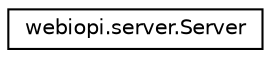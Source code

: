 digraph "Graphical Class Hierarchy"
{
  edge [fontname="Helvetica",fontsize="10",labelfontname="Helvetica",labelfontsize="10"];
  node [fontname="Helvetica",fontsize="10",shape=record];
  rankdir="LR";
  Node1 [label="webiopi.server.Server",height=0.2,width=0.4,color="black", fillcolor="white", style="filled",URL="$classwebiopi_1_1server_1_1Server.html"];
}
